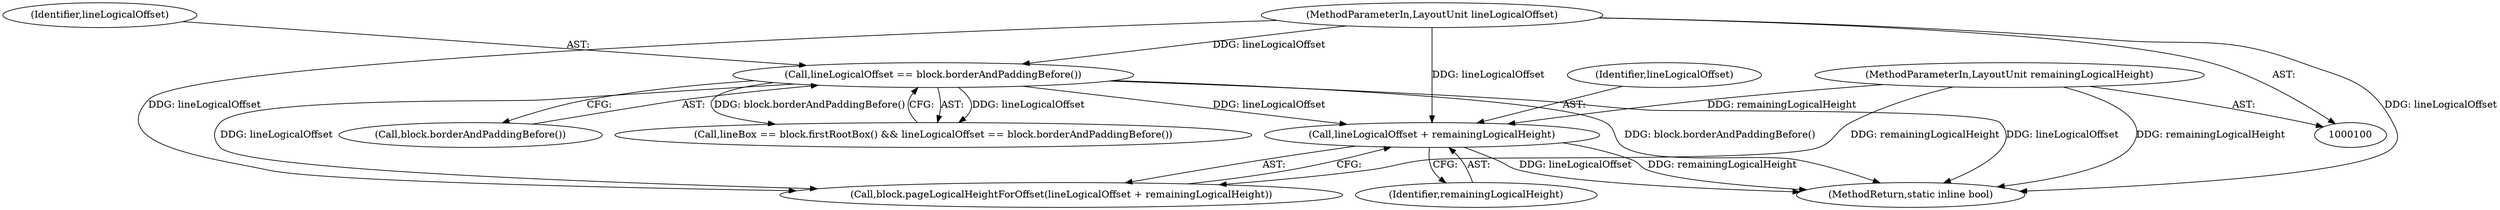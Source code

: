 digraph "0_Chrome_ce70785c73a2b7cf2b34de0d8439ca31929b4743_0@API" {
"1000154" [label="(Call,lineLogicalOffset + remainingLogicalHeight)"];
"1000128" [label="(Call,lineLogicalOffset == block.borderAndPaddingBefore())"];
"1000103" [label="(MethodParameterIn,LayoutUnit lineLogicalOffset)"];
"1000105" [label="(MethodParameterIn,LayoutUnit remainingLogicalHeight)"];
"1000156" [label="(Identifier,remainingLogicalHeight)"];
"1000105" [label="(MethodParameterIn,LayoutUnit remainingLogicalHeight)"];
"1000124" [label="(Call,lineBox == block.firstRootBox() && lineLogicalOffset == block.borderAndPaddingBefore())"];
"1000155" [label="(Identifier,lineLogicalOffset)"];
"1000154" [label="(Call,lineLogicalOffset + remainingLogicalHeight)"];
"1000128" [label="(Call,lineLogicalOffset == block.borderAndPaddingBefore())"];
"1000153" [label="(Call,block.pageLogicalHeightForOffset(lineLogicalOffset + remainingLogicalHeight))"];
"1000130" [label="(Call,block.borderAndPaddingBefore())"];
"1000129" [label="(Identifier,lineLogicalOffset)"];
"1000103" [label="(MethodParameterIn,LayoutUnit lineLogicalOffset)"];
"1000179" [label="(MethodReturn,static inline bool)"];
"1000154" -> "1000153"  [label="AST: "];
"1000154" -> "1000156"  [label="CFG: "];
"1000155" -> "1000154"  [label="AST: "];
"1000156" -> "1000154"  [label="AST: "];
"1000153" -> "1000154"  [label="CFG: "];
"1000154" -> "1000179"  [label="DDG: lineLogicalOffset"];
"1000154" -> "1000179"  [label="DDG: remainingLogicalHeight"];
"1000128" -> "1000154"  [label="DDG: lineLogicalOffset"];
"1000103" -> "1000154"  [label="DDG: lineLogicalOffset"];
"1000105" -> "1000154"  [label="DDG: remainingLogicalHeight"];
"1000128" -> "1000124"  [label="AST: "];
"1000128" -> "1000130"  [label="CFG: "];
"1000129" -> "1000128"  [label="AST: "];
"1000130" -> "1000128"  [label="AST: "];
"1000124" -> "1000128"  [label="CFG: "];
"1000128" -> "1000179"  [label="DDG: block.borderAndPaddingBefore()"];
"1000128" -> "1000179"  [label="DDG: lineLogicalOffset"];
"1000128" -> "1000124"  [label="DDG: lineLogicalOffset"];
"1000128" -> "1000124"  [label="DDG: block.borderAndPaddingBefore()"];
"1000103" -> "1000128"  [label="DDG: lineLogicalOffset"];
"1000128" -> "1000153"  [label="DDG: lineLogicalOffset"];
"1000103" -> "1000100"  [label="AST: "];
"1000103" -> "1000179"  [label="DDG: lineLogicalOffset"];
"1000103" -> "1000153"  [label="DDG: lineLogicalOffset"];
"1000105" -> "1000100"  [label="AST: "];
"1000105" -> "1000179"  [label="DDG: remainingLogicalHeight"];
"1000105" -> "1000153"  [label="DDG: remainingLogicalHeight"];
}
